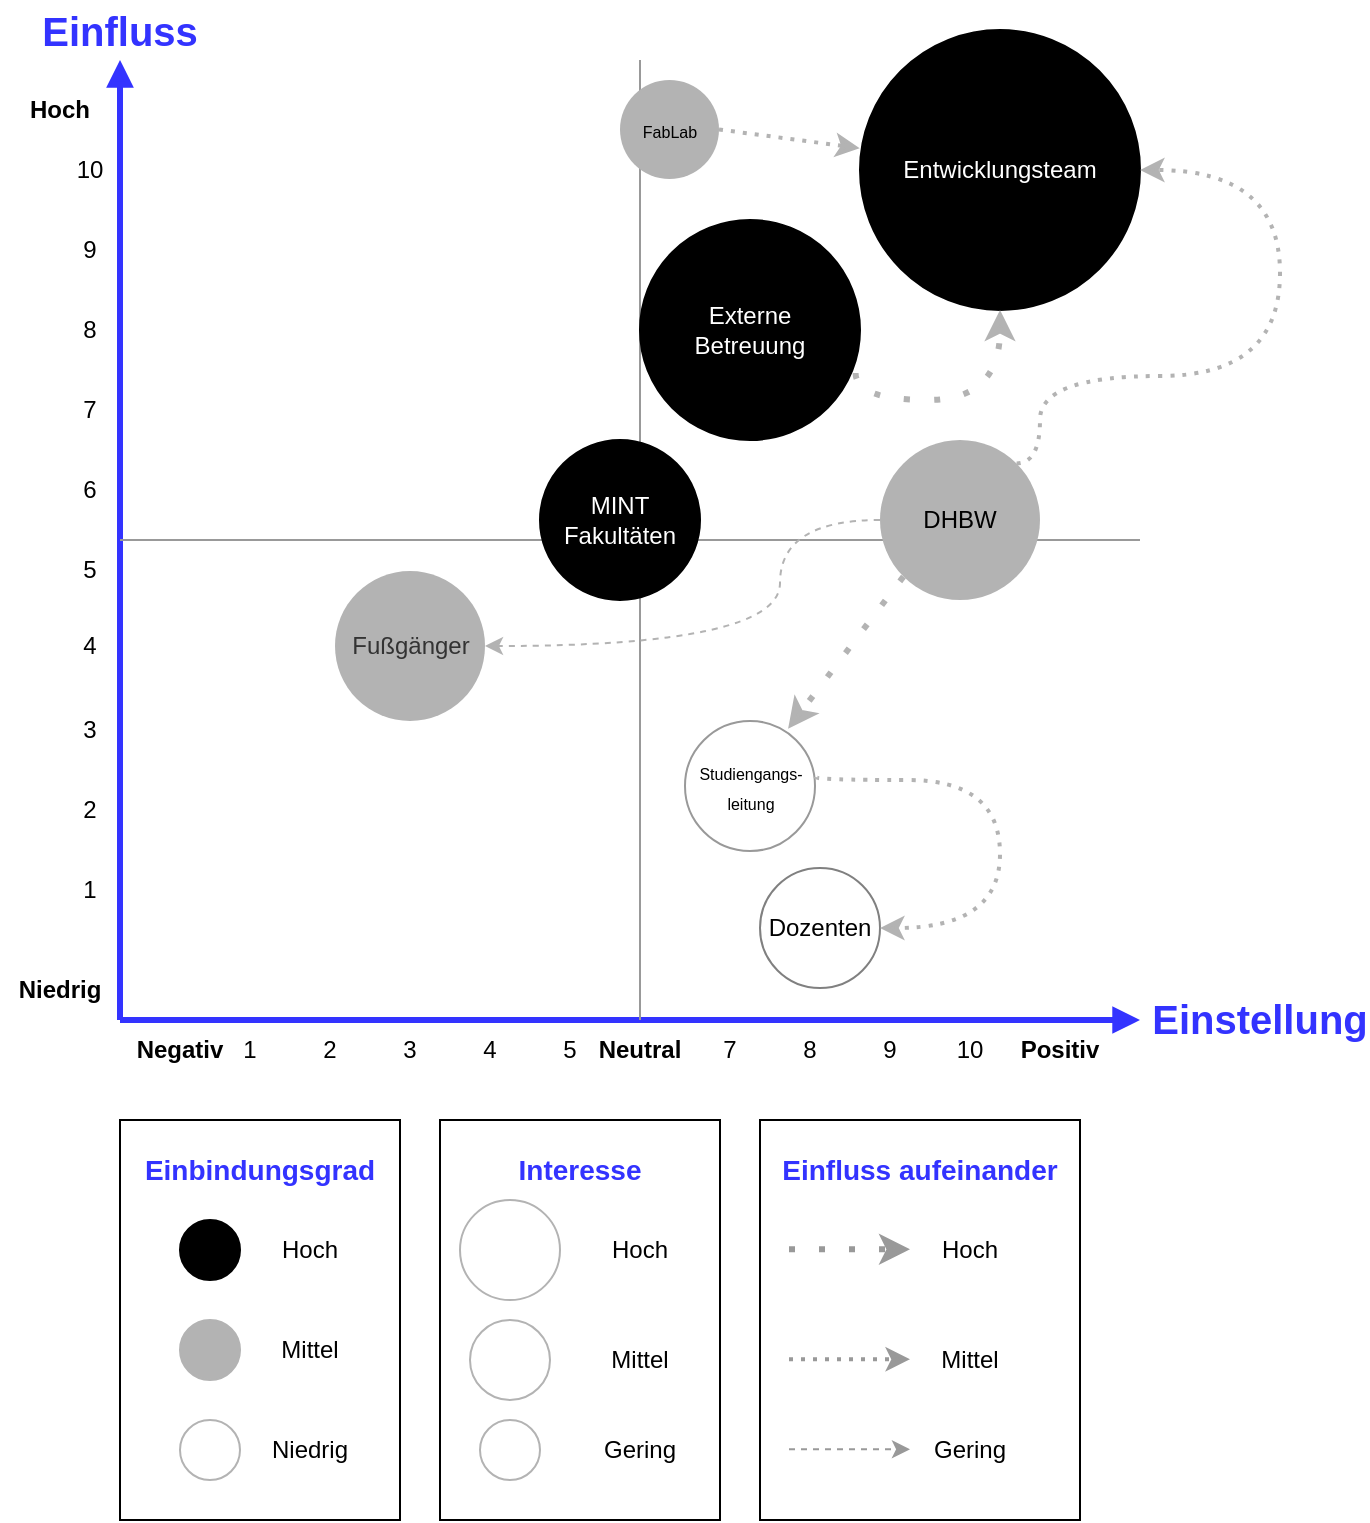 <mxfile version="22.0.3" type="device">
  <diagram name="Seite-1" id="l8lG7WZvgsQj0xLtzc5O">
    <mxGraphModel dx="1969" dy="771" grid="1" gridSize="10" guides="1" tooltips="1" connect="1" arrows="1" fold="1" page="1" pageScale="1" pageWidth="1169" pageHeight="827" math="0" shadow="0">
      <root>
        <mxCell id="0" />
        <mxCell id="1" parent="0" />
        <mxCell id="WOGi3b66bUbtxr1Sp4FL-76" value="" style="rounded=0;whiteSpace=wrap;html=1;fillColor=none;" parent="1" vertex="1">
          <mxGeometry x="240" y="590" width="140" height="200" as="geometry" />
        </mxCell>
        <mxCell id="WOGi3b66bUbtxr1Sp4FL-75" value="" style="rounded=0;whiteSpace=wrap;html=1;fillColor=none;" parent="1" vertex="1">
          <mxGeometry x="80" y="590" width="140" height="200" as="geometry" />
        </mxCell>
        <mxCell id="WOGi3b66bUbtxr1Sp4FL-1" value="" style="endArrow=block;html=1;rounded=0;strokeWidth=3;endFill=1;strokeColor=#3333FF;" parent="1" edge="1">
          <mxGeometry width="50" height="50" relative="1" as="geometry">
            <mxPoint x="80" y="540" as="sourcePoint" />
            <mxPoint x="80" y="60" as="targetPoint" />
          </mxGeometry>
        </mxCell>
        <mxCell id="WOGi3b66bUbtxr1Sp4FL-2" value="" style="endArrow=block;html=1;rounded=0;strokeWidth=3;endFill=1;strokeColor=#3333FF;" parent="1" edge="1">
          <mxGeometry width="50" height="50" relative="1" as="geometry">
            <mxPoint x="80" y="540" as="sourcePoint" />
            <mxPoint x="590" y="540" as="targetPoint" />
          </mxGeometry>
        </mxCell>
        <mxCell id="WOGi3b66bUbtxr1Sp4FL-3" value="Einfluss" style="text;html=1;strokeColor=none;fillColor=none;align=center;verticalAlign=middle;whiteSpace=wrap;rounded=0;fontColor=#3333FF;fontSize=20;fontStyle=1" parent="1" vertex="1">
          <mxGeometry x="50" y="30" width="60" height="30" as="geometry" />
        </mxCell>
        <mxCell id="WOGi3b66bUbtxr1Sp4FL-4" value="Einstellung" style="text;html=1;strokeColor=none;fillColor=none;align=center;verticalAlign=middle;whiteSpace=wrap;rounded=0;fontColor=#3333FF;fontSize=20;fontStyle=1" parent="1" vertex="1">
          <mxGeometry x="620" y="524" width="60" height="30" as="geometry" />
        </mxCell>
        <mxCell id="WOGi3b66bUbtxr1Sp4FL-5" value="" style="endArrow=none;html=1;rounded=0;fontColor=#CCCCCC;strokeColor=#999999;" parent="1" edge="1">
          <mxGeometry width="50" height="50" relative="1" as="geometry">
            <mxPoint x="340" y="540" as="sourcePoint" />
            <mxPoint x="340" y="60" as="targetPoint" />
          </mxGeometry>
        </mxCell>
        <mxCell id="WOGi3b66bUbtxr1Sp4FL-6" value="" style="endArrow=none;html=1;rounded=0;fontColor=#CCCCCC;strokeColor=#999999;" parent="1" edge="1">
          <mxGeometry width="50" height="50" relative="1" as="geometry">
            <mxPoint x="80" y="300" as="sourcePoint" />
            <mxPoint x="590" y="300" as="targetPoint" />
          </mxGeometry>
        </mxCell>
        <mxCell id="WOGi3b66bUbtxr1Sp4FL-7" value="MINT Fakultäten" style="ellipse;whiteSpace=wrap;html=1;aspect=fixed;fillColor=#000000;fontColor=#FFFFFF;" parent="1" vertex="1">
          <mxGeometry x="290" y="250" width="80" height="80" as="geometry" />
        </mxCell>
        <mxCell id="WOGi3b66bUbtxr1Sp4FL-8" value="Negativ" style="text;html=1;strokeColor=none;fillColor=none;align=center;verticalAlign=middle;whiteSpace=wrap;rounded=0;fontStyle=1" parent="1" vertex="1">
          <mxGeometry x="80" y="540" width="60" height="30" as="geometry" />
        </mxCell>
        <mxCell id="WOGi3b66bUbtxr1Sp4FL-9" value="Positiv" style="text;html=1;strokeColor=none;fillColor=none;align=center;verticalAlign=middle;whiteSpace=wrap;rounded=0;fontStyle=1" parent="1" vertex="1">
          <mxGeometry x="520" y="540" width="60" height="30" as="geometry" />
        </mxCell>
        <mxCell id="WOGi3b66bUbtxr1Sp4FL-10" value="Neutral" style="text;html=1;strokeColor=none;fillColor=none;align=center;verticalAlign=middle;whiteSpace=wrap;rounded=0;fontStyle=1" parent="1" vertex="1">
          <mxGeometry x="310" y="540" width="60" height="30" as="geometry" />
        </mxCell>
        <mxCell id="WOGi3b66bUbtxr1Sp4FL-11" value="Niedrig" style="text;html=1;strokeColor=none;fillColor=none;align=center;verticalAlign=middle;whiteSpace=wrap;rounded=0;fontStyle=1" parent="1" vertex="1">
          <mxGeometry x="20" y="510" width="60" height="30" as="geometry" />
        </mxCell>
        <mxCell id="WOGi3b66bUbtxr1Sp4FL-12" value="Hoch" style="text;html=1;strokeColor=none;fillColor=none;align=center;verticalAlign=middle;whiteSpace=wrap;rounded=0;fontStyle=1" parent="1" vertex="1">
          <mxGeometry x="20" y="70" width="60" height="30" as="geometry" />
        </mxCell>
        <mxCell id="WOGi3b66bUbtxr1Sp4FL-13" value="1" style="text;html=1;strokeColor=none;fillColor=none;align=center;verticalAlign=middle;whiteSpace=wrap;rounded=0;" parent="1" vertex="1">
          <mxGeometry x="50" y="460" width="30" height="30" as="geometry" />
        </mxCell>
        <mxCell id="WOGi3b66bUbtxr1Sp4FL-14" value="2" style="text;html=1;strokeColor=none;fillColor=none;align=center;verticalAlign=middle;whiteSpace=wrap;rounded=0;" parent="1" vertex="1">
          <mxGeometry x="50" y="420" width="30" height="30" as="geometry" />
        </mxCell>
        <mxCell id="WOGi3b66bUbtxr1Sp4FL-15" value="3" style="text;html=1;strokeColor=none;fillColor=none;align=center;verticalAlign=middle;whiteSpace=wrap;rounded=0;" parent="1" vertex="1">
          <mxGeometry x="50" y="380" width="30" height="30" as="geometry" />
        </mxCell>
        <mxCell id="WOGi3b66bUbtxr1Sp4FL-16" value="4" style="text;html=1;strokeColor=none;fillColor=none;align=center;verticalAlign=middle;whiteSpace=wrap;rounded=0;" parent="1" vertex="1">
          <mxGeometry x="50" y="338" width="30" height="30" as="geometry" />
        </mxCell>
        <mxCell id="WOGi3b66bUbtxr1Sp4FL-17" value="5" style="text;html=1;strokeColor=none;fillColor=none;align=center;verticalAlign=middle;whiteSpace=wrap;rounded=0;" parent="1" vertex="1">
          <mxGeometry x="50" y="300" width="30" height="30" as="geometry" />
        </mxCell>
        <mxCell id="WOGi3b66bUbtxr1Sp4FL-18" value="6" style="text;html=1;strokeColor=none;fillColor=none;align=center;verticalAlign=middle;whiteSpace=wrap;rounded=0;" parent="1" vertex="1">
          <mxGeometry x="50" y="260" width="30" height="30" as="geometry" />
        </mxCell>
        <mxCell id="WOGi3b66bUbtxr1Sp4FL-19" value="7" style="text;html=1;strokeColor=none;fillColor=none;align=center;verticalAlign=middle;whiteSpace=wrap;rounded=0;" parent="1" vertex="1">
          <mxGeometry x="50" y="220" width="30" height="30" as="geometry" />
        </mxCell>
        <mxCell id="WOGi3b66bUbtxr1Sp4FL-20" value="8" style="text;html=1;strokeColor=none;fillColor=none;align=center;verticalAlign=middle;whiteSpace=wrap;rounded=0;" parent="1" vertex="1">
          <mxGeometry x="50" y="180" width="30" height="30" as="geometry" />
        </mxCell>
        <mxCell id="WOGi3b66bUbtxr1Sp4FL-21" value="9" style="text;html=1;strokeColor=none;fillColor=none;align=center;verticalAlign=middle;whiteSpace=wrap;rounded=0;" parent="1" vertex="1">
          <mxGeometry x="50" y="140" width="30" height="30" as="geometry" />
        </mxCell>
        <mxCell id="WOGi3b66bUbtxr1Sp4FL-22" value="10" style="text;html=1;strokeColor=none;fillColor=none;align=center;verticalAlign=middle;whiteSpace=wrap;rounded=0;" parent="1" vertex="1">
          <mxGeometry x="50" y="100" width="30" height="30" as="geometry" />
        </mxCell>
        <mxCell id="WOGi3b66bUbtxr1Sp4FL-23" value="1" style="text;html=1;strokeColor=none;fillColor=none;align=center;verticalAlign=middle;whiteSpace=wrap;rounded=0;" parent="1" vertex="1">
          <mxGeometry x="130" y="540" width="30" height="30" as="geometry" />
        </mxCell>
        <mxCell id="WOGi3b66bUbtxr1Sp4FL-24" value="2" style="text;html=1;strokeColor=none;fillColor=none;align=center;verticalAlign=middle;whiteSpace=wrap;rounded=0;" parent="1" vertex="1">
          <mxGeometry x="170" y="540" width="30" height="30" as="geometry" />
        </mxCell>
        <mxCell id="WOGi3b66bUbtxr1Sp4FL-25" value="3" style="text;html=1;strokeColor=none;fillColor=none;align=center;verticalAlign=middle;whiteSpace=wrap;rounded=0;" parent="1" vertex="1">
          <mxGeometry x="210" y="540" width="30" height="30" as="geometry" />
        </mxCell>
        <mxCell id="WOGi3b66bUbtxr1Sp4FL-26" value="4" style="text;html=1;strokeColor=none;fillColor=none;align=center;verticalAlign=middle;whiteSpace=wrap;rounded=0;" parent="1" vertex="1">
          <mxGeometry x="250" y="540" width="30" height="30" as="geometry" />
        </mxCell>
        <mxCell id="WOGi3b66bUbtxr1Sp4FL-27" value="7" style="text;html=1;strokeColor=none;fillColor=none;align=center;verticalAlign=middle;whiteSpace=wrap;rounded=0;" parent="1" vertex="1">
          <mxGeometry x="370" y="540" width="30" height="30" as="geometry" />
        </mxCell>
        <mxCell id="WOGi3b66bUbtxr1Sp4FL-28" value="8" style="text;html=1;strokeColor=none;fillColor=none;align=center;verticalAlign=middle;whiteSpace=wrap;rounded=0;" parent="1" vertex="1">
          <mxGeometry x="410" y="540" width="30" height="30" as="geometry" />
        </mxCell>
        <mxCell id="WOGi3b66bUbtxr1Sp4FL-29" value="9" style="text;html=1;strokeColor=none;fillColor=none;align=center;verticalAlign=middle;whiteSpace=wrap;rounded=0;" parent="1" vertex="1">
          <mxGeometry x="450" y="540" width="30" height="30" as="geometry" />
        </mxCell>
        <mxCell id="WOGi3b66bUbtxr1Sp4FL-30" value="10" style="text;html=1;strokeColor=none;fillColor=none;align=center;verticalAlign=middle;whiteSpace=wrap;rounded=0;" parent="1" vertex="1">
          <mxGeometry x="490" y="540" width="30" height="30" as="geometry" />
        </mxCell>
        <mxCell id="WOGi3b66bUbtxr1Sp4FL-31" value="5" style="text;html=1;strokeColor=none;fillColor=none;align=center;verticalAlign=middle;whiteSpace=wrap;rounded=0;" parent="1" vertex="1">
          <mxGeometry x="290" y="540" width="30" height="30" as="geometry" />
        </mxCell>
        <mxCell id="WOGi3b66bUbtxr1Sp4FL-32" value="Fußgänger" style="ellipse;whiteSpace=wrap;html=1;fillColor=#B3B3B3;fontColor=#333333;strokeColor=none;" parent="1" vertex="1">
          <mxGeometry x="187.5" y="315.5" width="75" height="75" as="geometry" />
        </mxCell>
        <mxCell id="WOGi3b66bUbtxr1Sp4FL-34" value="&lt;span style=&quot;color: rgb(0, 0, 0);&quot;&gt;DHBW&lt;/span&gt;" style="ellipse;whiteSpace=wrap;html=1;fillColor=#B3B3B3;fontColor=#333333;strokeColor=none;" parent="1" vertex="1">
          <mxGeometry x="460" y="250" width="80" height="80" as="geometry" />
        </mxCell>
        <mxCell id="WOGi3b66bUbtxr1Sp4FL-35" value="&lt;font style=&quot;font-size: 8px;&quot;&gt;Studiengangs-&lt;br&gt;leitung&lt;/font&gt;" style="ellipse;whiteSpace=wrap;html=1;aspect=fixed;strokeColor=#999999;" parent="1" vertex="1">
          <mxGeometry x="362.5" y="390.5" width="65" height="65" as="geometry" />
        </mxCell>
        <mxCell id="WOGi3b66bUbtxr1Sp4FL-36" value="Externe&lt;br&gt;Betreuung" style="ellipse;whiteSpace=wrap;html=1;aspect=fixed;fontColor=#FFFFFF;fillColor=#000000;" parent="1" vertex="1">
          <mxGeometry x="340" y="140" width="110" height="110" as="geometry" />
        </mxCell>
        <mxCell id="WOGi3b66bUbtxr1Sp4FL-37" value="&lt;span style=&quot;font-size: 8px;&quot;&gt;FabLab&lt;/span&gt;" style="ellipse;whiteSpace=wrap;html=1;aspect=fixed;strokeColor=none;fillColor=#B3B3B3;" parent="1" vertex="1">
          <mxGeometry x="330" y="70" width="49.5" height="49.5" as="geometry" />
        </mxCell>
        <mxCell id="WOGi3b66bUbtxr1Sp4FL-38" value="Dozenten" style="ellipse;whiteSpace=wrap;html=1;strokeColor=#808080;" parent="1" vertex="1">
          <mxGeometry x="400" y="464" width="60" height="60" as="geometry" />
        </mxCell>
        <mxCell id="WOGi3b66bUbtxr1Sp4FL-39" value="Entwicklungsteam" style="ellipse;whiteSpace=wrap;html=1;aspect=fixed;fontColor=#FFFFFF;fillColor=#000000;" parent="1" vertex="1">
          <mxGeometry x="450" y="45" width="140" height="140" as="geometry" />
        </mxCell>
        <mxCell id="WOGi3b66bUbtxr1Sp4FL-42" value="" style="endArrow=classic;html=1;rounded=0;entryX=1;entryY=0.5;entryDx=0;entryDy=0;edgeStyle=orthogonalEdgeStyle;curved=1;strokeWidth=1;dashed=1;strokeColor=#B3B3B3;" parent="1" source="WOGi3b66bUbtxr1Sp4FL-34" target="WOGi3b66bUbtxr1Sp4FL-32" edge="1">
          <mxGeometry width="50" height="50" relative="1" as="geometry">
            <mxPoint x="700" y="360" as="sourcePoint" />
            <mxPoint x="750" y="310" as="targetPoint" />
            <Array as="points">
              <mxPoint x="410" y="290" />
              <mxPoint x="410" y="353" />
            </Array>
          </mxGeometry>
        </mxCell>
        <mxCell id="WOGi3b66bUbtxr1Sp4FL-44" value="" style="endArrow=classic;html=1;rounded=0;entryX=0.5;entryY=1;entryDx=0;entryDy=0;edgeStyle=orthogonalEdgeStyle;curved=1;strokeWidth=3;dashed=1;strokeColor=#B3B3B3;dashPattern=1 4;exitX=0.98;exitY=0.695;exitDx=0;exitDy=0;exitPerimeter=0;" parent="1" source="WOGi3b66bUbtxr1Sp4FL-36" target="WOGi3b66bUbtxr1Sp4FL-39" edge="1">
          <mxGeometry width="50" height="50" relative="1" as="geometry">
            <mxPoint x="720" y="270" as="sourcePoint" />
            <mxPoint x="770" y="220" as="targetPoint" />
            <Array as="points">
              <mxPoint x="448" y="230" />
              <mxPoint x="520" y="230" />
            </Array>
          </mxGeometry>
        </mxCell>
        <mxCell id="WOGi3b66bUbtxr1Sp4FL-45" value="" style="endArrow=classic;html=1;rounded=0;exitX=1;exitY=0.5;exitDx=0;exitDy=0;entryX=-0.001;entryY=0.422;entryDx=0;entryDy=0;entryPerimeter=0;strokeWidth=2;dashed=1;dashPattern=1 2;strokeColor=#B3B3B3;" parent="1" source="WOGi3b66bUbtxr1Sp4FL-37" target="WOGi3b66bUbtxr1Sp4FL-39" edge="1">
          <mxGeometry width="50" height="50" relative="1" as="geometry">
            <mxPoint x="770" y="250" as="sourcePoint" />
            <mxPoint x="820" y="200" as="targetPoint" />
          </mxGeometry>
        </mxCell>
        <mxCell id="WOGi3b66bUbtxr1Sp4FL-48" value="" style="endArrow=classic;html=1;rounded=0;exitX=0;exitY=1;exitDx=0;exitDy=0;entryX=0.793;entryY=0.06;entryDx=0;entryDy=0;entryPerimeter=0;strokeWidth=3;dashed=1;dashPattern=1 4;strokeColor=#B3B3B3;" parent="1" source="WOGi3b66bUbtxr1Sp4FL-34" target="WOGi3b66bUbtxr1Sp4FL-35" edge="1">
          <mxGeometry width="50" height="50" relative="1" as="geometry">
            <mxPoint x="540" y="410" as="sourcePoint" />
            <mxPoint x="590" y="360" as="targetPoint" />
          </mxGeometry>
        </mxCell>
        <mxCell id="WOGi3b66bUbtxr1Sp4FL-49" value="" style="endArrow=classic;html=1;rounded=0;exitX=1.005;exitY=0.432;exitDx=0;exitDy=0;entryX=1;entryY=0.5;entryDx=0;entryDy=0;strokeWidth=2;dashed=1;dashPattern=1 2;exitPerimeter=0;edgeStyle=orthogonalEdgeStyle;curved=1;strokeColor=#B3B3B3;" parent="1" source="WOGi3b66bUbtxr1Sp4FL-35" target="WOGi3b66bUbtxr1Sp4FL-38" edge="1">
          <mxGeometry width="50" height="50" relative="1" as="geometry">
            <mxPoint x="568" y="385" as="sourcePoint" />
            <mxPoint x="510" y="461" as="targetPoint" />
            <Array as="points">
              <mxPoint x="428" y="420" />
              <mxPoint x="520" y="420" />
              <mxPoint x="520" y="494" />
            </Array>
          </mxGeometry>
        </mxCell>
        <mxCell id="WOGi3b66bUbtxr1Sp4FL-51" value="" style="endArrow=classic;html=1;rounded=0;exitX=1;exitY=0;exitDx=0;exitDy=0;entryX=1;entryY=0.5;entryDx=0;entryDy=0;edgeStyle=orthogonalEdgeStyle;curved=1;strokeWidth=2;dashed=1;dashPattern=1 2;strokeColor=#B3B3B3;" parent="1" source="WOGi3b66bUbtxr1Sp4FL-34" target="WOGi3b66bUbtxr1Sp4FL-39" edge="1">
          <mxGeometry width="50" height="50" relative="1" as="geometry">
            <mxPoint x="640" y="320" as="sourcePoint" />
            <mxPoint x="690" y="270" as="targetPoint" />
            <Array as="points">
              <mxPoint x="540" y="262" />
              <mxPoint x="540" y="218" />
              <mxPoint x="660" y="218" />
              <mxPoint x="660" y="115" />
            </Array>
          </mxGeometry>
        </mxCell>
        <mxCell id="WOGi3b66bUbtxr1Sp4FL-54" value="" style="ellipse;whiteSpace=wrap;html=1;aspect=fixed;fillColor=#000000;" parent="1" vertex="1">
          <mxGeometry x="110" y="640" width="30" height="30" as="geometry" />
        </mxCell>
        <mxCell id="WOGi3b66bUbtxr1Sp4FL-55" value="" style="ellipse;whiteSpace=wrap;html=1;aspect=fixed;fillColor=#B3B3B3;strokeColor=#B3B3B3;" parent="1" vertex="1">
          <mxGeometry x="110" y="690" width="30" height="30" as="geometry" />
        </mxCell>
        <mxCell id="WOGi3b66bUbtxr1Sp4FL-56" value="" style="ellipse;whiteSpace=wrap;html=1;aspect=fixed;strokeColor=#B3B3B3;" parent="1" vertex="1">
          <mxGeometry x="110" y="740" width="30" height="30" as="geometry" />
        </mxCell>
        <mxCell id="WOGi3b66bUbtxr1Sp4FL-57" value="" style="ellipse;whiteSpace=wrap;html=1;aspect=fixed;strokeColor=#B3B3B3;" parent="1" vertex="1">
          <mxGeometry x="250" y="630" width="50" height="50" as="geometry" />
        </mxCell>
        <mxCell id="WOGi3b66bUbtxr1Sp4FL-58" value="" style="ellipse;whiteSpace=wrap;html=1;aspect=fixed;strokeColor=#B3B3B3;" parent="1" vertex="1">
          <mxGeometry x="255" y="690" width="40" height="40" as="geometry" />
        </mxCell>
        <mxCell id="WOGi3b66bUbtxr1Sp4FL-59" value="" style="ellipse;whiteSpace=wrap;html=1;aspect=fixed;strokeColor=#B3B3B3;" parent="1" vertex="1">
          <mxGeometry x="260" y="740" width="30" height="30" as="geometry" />
        </mxCell>
        <mxCell id="WOGi3b66bUbtxr1Sp4FL-60" value="" style="endArrow=classic;html=1;rounded=0;strokeWidth=3;dashed=1;dashPattern=1 4;strokeColor=#999999;" parent="1" edge="1">
          <mxGeometry width="50" height="50" relative="1" as="geometry">
            <mxPoint x="414.5" y="654.66" as="sourcePoint" />
            <mxPoint x="475" y="654.66" as="targetPoint" />
          </mxGeometry>
        </mxCell>
        <mxCell id="WOGi3b66bUbtxr1Sp4FL-61" value="" style="endArrow=classic;html=1;rounded=0;strokeWidth=2;dashed=1;dashPattern=1 2;strokeColor=#999999;" parent="1" edge="1">
          <mxGeometry width="50" height="50" relative="1" as="geometry">
            <mxPoint x="414.5" y="709.66" as="sourcePoint" />
            <mxPoint x="475" y="709.66" as="targetPoint" />
          </mxGeometry>
        </mxCell>
        <mxCell id="WOGi3b66bUbtxr1Sp4FL-62" value="" style="endArrow=classic;html=1;rounded=0;dashed=1;strokeColor=#999999;" parent="1" edge="1">
          <mxGeometry width="50" height="50" relative="1" as="geometry">
            <mxPoint x="414.5" y="754.66" as="sourcePoint" />
            <mxPoint x="475" y="754.66" as="targetPoint" />
          </mxGeometry>
        </mxCell>
        <mxCell id="WOGi3b66bUbtxr1Sp4FL-63" value="Hoch" style="text;html=1;strokeColor=none;fillColor=none;align=center;verticalAlign=middle;whiteSpace=wrap;rounded=0;" parent="1" vertex="1">
          <mxGeometry x="145" y="640" width="60" height="30" as="geometry" />
        </mxCell>
        <mxCell id="WOGi3b66bUbtxr1Sp4FL-64" value="Mittel" style="text;html=1;strokeColor=none;fillColor=none;align=center;verticalAlign=middle;whiteSpace=wrap;rounded=0;" parent="1" vertex="1">
          <mxGeometry x="145" y="690" width="60" height="30" as="geometry" />
        </mxCell>
        <mxCell id="WOGi3b66bUbtxr1Sp4FL-65" value="Niedrig" style="text;html=1;strokeColor=none;fillColor=none;align=center;verticalAlign=middle;whiteSpace=wrap;rounded=0;" parent="1" vertex="1">
          <mxGeometry x="145" y="740" width="60" height="30" as="geometry" />
        </mxCell>
        <mxCell id="WOGi3b66bUbtxr1Sp4FL-66" value="Hoch" style="text;html=1;strokeColor=none;fillColor=none;align=center;verticalAlign=middle;whiteSpace=wrap;rounded=0;" parent="1" vertex="1">
          <mxGeometry x="310" y="640" width="60" height="30" as="geometry" />
        </mxCell>
        <mxCell id="WOGi3b66bUbtxr1Sp4FL-67" value="Mittel" style="text;html=1;strokeColor=none;fillColor=none;align=center;verticalAlign=middle;whiteSpace=wrap;rounded=0;" parent="1" vertex="1">
          <mxGeometry x="310" y="695" width="60" height="30" as="geometry" />
        </mxCell>
        <mxCell id="WOGi3b66bUbtxr1Sp4FL-68" value="Gering" style="text;html=1;strokeColor=none;fillColor=none;align=center;verticalAlign=middle;whiteSpace=wrap;rounded=0;" parent="1" vertex="1">
          <mxGeometry x="310" y="740" width="60" height="30" as="geometry" />
        </mxCell>
        <mxCell id="WOGi3b66bUbtxr1Sp4FL-69" value="Hoch" style="text;html=1;strokeColor=none;fillColor=none;align=center;verticalAlign=middle;whiteSpace=wrap;rounded=0;" parent="1" vertex="1">
          <mxGeometry x="475" y="640" width="60" height="30" as="geometry" />
        </mxCell>
        <mxCell id="WOGi3b66bUbtxr1Sp4FL-70" value="Mittel" style="text;html=1;strokeColor=none;fillColor=none;align=center;verticalAlign=middle;whiteSpace=wrap;rounded=0;" parent="1" vertex="1">
          <mxGeometry x="475" y="695" width="60" height="30" as="geometry" />
        </mxCell>
        <mxCell id="WOGi3b66bUbtxr1Sp4FL-71" value="Gering" style="text;html=1;strokeColor=none;fillColor=none;align=center;verticalAlign=middle;whiteSpace=wrap;rounded=0;" parent="1" vertex="1">
          <mxGeometry x="475" y="740" width="60" height="30" as="geometry" />
        </mxCell>
        <mxCell id="WOGi3b66bUbtxr1Sp4FL-72" value="Einbindungsgrad" style="text;html=1;strokeColor=none;fillColor=none;align=center;verticalAlign=middle;whiteSpace=wrap;rounded=0;fontColor=#3333FF;fontSize=14;fontStyle=1" parent="1" vertex="1">
          <mxGeometry x="120" y="600" width="60" height="30" as="geometry" />
        </mxCell>
        <mxCell id="WOGi3b66bUbtxr1Sp4FL-73" value="Interesse" style="text;html=1;strokeColor=none;fillColor=none;align=center;verticalAlign=middle;whiteSpace=wrap;rounded=0;fontColor=#3333FF;fontSize=14;fontStyle=1" parent="1" vertex="1">
          <mxGeometry x="280" y="600" width="60" height="30" as="geometry" />
        </mxCell>
        <mxCell id="WOGi3b66bUbtxr1Sp4FL-74" value="Einfluss aufeinander" style="text;html=1;strokeColor=none;fillColor=none;align=center;verticalAlign=middle;whiteSpace=wrap;rounded=0;fontColor=#3333FF;fontSize=14;fontStyle=1" parent="1" vertex="1">
          <mxGeometry x="405" y="600" width="150" height="30" as="geometry" />
        </mxCell>
        <mxCell id="WOGi3b66bUbtxr1Sp4FL-77" value="" style="rounded=0;whiteSpace=wrap;html=1;fillColor=none;" parent="1" vertex="1">
          <mxGeometry x="400" y="590" width="160" height="200" as="geometry" />
        </mxCell>
      </root>
    </mxGraphModel>
  </diagram>
</mxfile>
